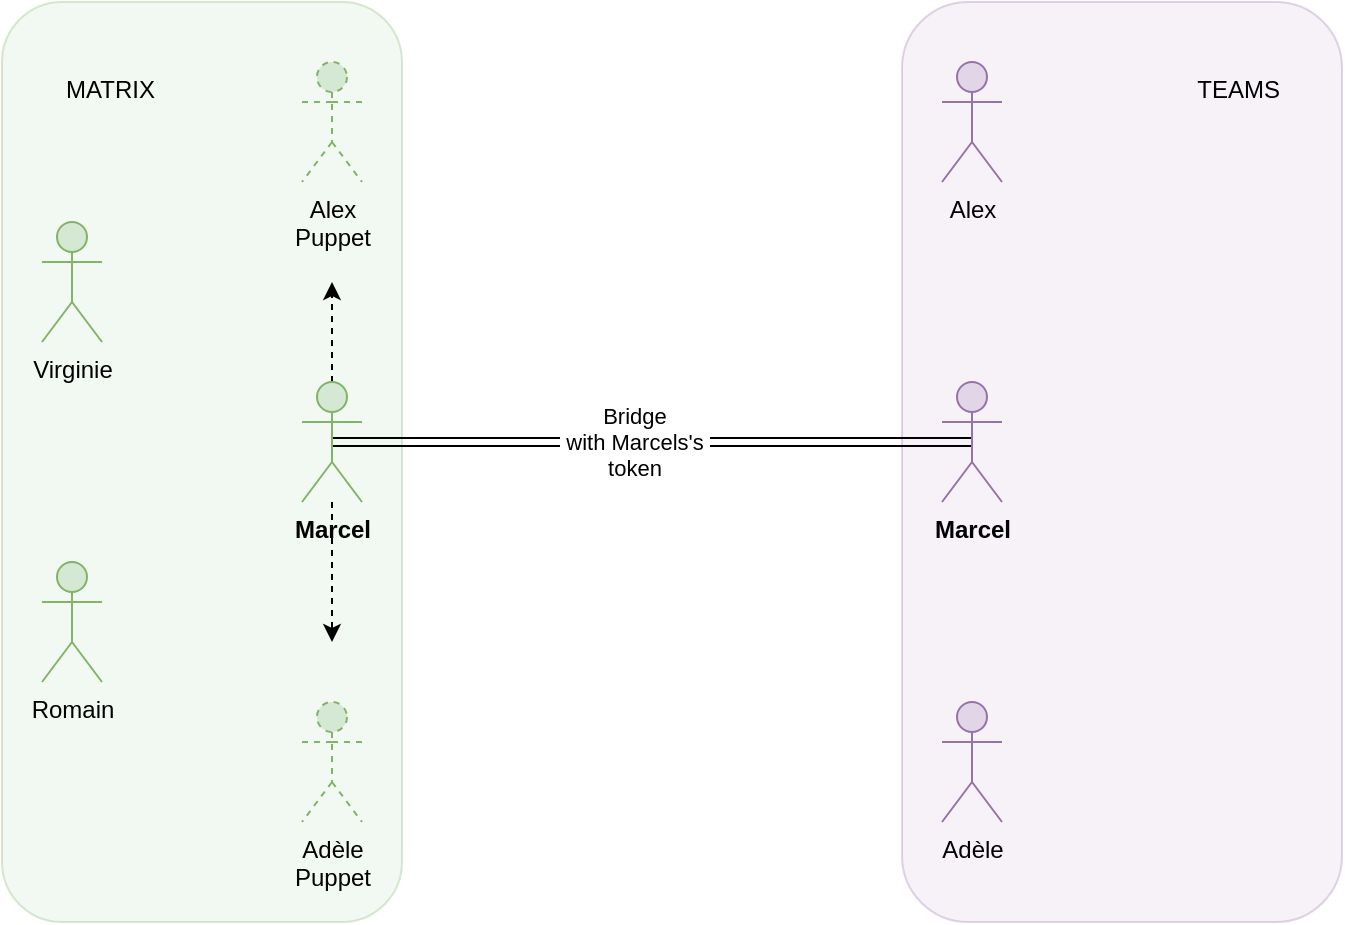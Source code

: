 <mxfile version="21.5.0" type="github">
  <diagram name="Page-1" id="5Jhk13OeAjeZEkBotTxT">
    <mxGraphModel dx="1434" dy="726" grid="1" gridSize="10" guides="1" tooltips="1" connect="1" arrows="1" fold="1" page="1" pageScale="1" pageWidth="827" pageHeight="1169" math="0" shadow="0">
      <root>
        <mxCell id="0" />
        <mxCell id="1" parent="0" />
        <mxCell id="3dXYUPCKLj7_gHWv4Jhe-4" value="TEAMS" style="rounded=1;html=1;fillColor=#e1d5e7;strokeColor=#9673a6;fillStyle=auto;glass=0;opacity=30;spacingRight=30;align=right;spacingTop=30;verticalAlign=top;" vertex="1" parent="1">
          <mxGeometry x="529" y="110" width="220" height="460" as="geometry" />
        </mxCell>
        <mxCell id="3dXYUPCKLj7_gHWv4Jhe-3" value="MATRIX" style="rounded=1;whiteSpace=wrap;html=1;fillColor=#d5e8d4;strokeColor=#82b366;fillStyle=auto;glass=0;opacity=30;spacingLeft=30;align=left;verticalAlign=top;spacingBottom=0;spacingTop=30;" vertex="1" parent="1">
          <mxGeometry x="79" y="110" width="200" height="460" as="geometry" />
        </mxCell>
        <mxCell id="3dXYUPCKLj7_gHWv4Jhe-7" style="edgeStyle=orthogonalEdgeStyle;rounded=0;orthogonalLoop=1;jettySize=auto;html=1;exitX=0.5;exitY=0.5;exitDx=0;exitDy=0;exitPerimeter=0;entryX=0.5;entryY=0.5;entryDx=0;entryDy=0;entryPerimeter=0;shape=link;verticalAlign=middle;labelPosition=center;verticalLabelPosition=middle;align=center;" edge="1" parent="1" source="k5lb1gU79Tcg0jyvRi9l-1" target="k5lb1gU79Tcg0jyvRi9l-7">
          <mxGeometry relative="1" as="geometry" />
        </mxCell>
        <mxCell id="3dXYUPCKLj7_gHWv4Jhe-8" value="Bridge&lt;br&gt;&amp;nbsp;with Marcels&#39;s&amp;nbsp; &lt;br&gt;token" style="edgeLabel;html=1;align=center;verticalAlign=middle;resizable=0;points=[];" vertex="1" connectable="0" parent="3dXYUPCKLj7_gHWv4Jhe-7">
          <mxGeometry x="0.059" relative="1" as="geometry">
            <mxPoint as="offset" />
          </mxGeometry>
        </mxCell>
        <mxCell id="k5lb1gU79Tcg0jyvRi9l-1" value="&lt;div&gt;&lt;b&gt;Marcel&lt;br&gt;&lt;/b&gt;&lt;/div&gt;" style="shape=umlActor;verticalLabelPosition=bottom;verticalAlign=top;html=1;outlineConnect=0;fillColor=#e1d5e7;strokeColor=#9673a6;" parent="1" vertex="1">
          <mxGeometry x="549" y="300" width="30" height="60" as="geometry" />
        </mxCell>
        <mxCell id="k5lb1gU79Tcg0jyvRi9l-2" value="Romain" style="shape=umlActor;verticalLabelPosition=bottom;verticalAlign=top;html=1;outlineConnect=0;fillColor=#d5e8d4;strokeColor=#82b366;" parent="1" vertex="1">
          <mxGeometry x="99" y="390" width="30" height="60" as="geometry" />
        </mxCell>
        <mxCell id="k5lb1gU79Tcg0jyvRi9l-6" value="Adèle" style="shape=umlActor;verticalLabelPosition=bottom;verticalAlign=top;html=1;outlineConnect=0;fillColor=#e1d5e7;strokeColor=#9673a6;" parent="1" vertex="1">
          <mxGeometry x="549" y="460" width="30" height="60" as="geometry" />
        </mxCell>
        <mxCell id="3dXYUPCKLj7_gHWv4Jhe-12" style="edgeStyle=orthogonalEdgeStyle;rounded=0;orthogonalLoop=1;jettySize=auto;html=1;exitX=0.5;exitY=0;exitDx=0;exitDy=0;exitPerimeter=0;dashed=1;" edge="1" parent="1" source="k5lb1gU79Tcg0jyvRi9l-7">
          <mxGeometry relative="1" as="geometry">
            <mxPoint x="244" y="250" as="targetPoint" />
          </mxGeometry>
        </mxCell>
        <mxCell id="3dXYUPCKLj7_gHWv4Jhe-13" style="edgeStyle=orthogonalEdgeStyle;rounded=0;orthogonalLoop=1;jettySize=auto;html=1;dashed=1;" edge="1" parent="1" source="k5lb1gU79Tcg0jyvRi9l-7">
          <mxGeometry relative="1" as="geometry">
            <mxPoint x="244" y="430" as="targetPoint" />
          </mxGeometry>
        </mxCell>
        <mxCell id="k5lb1gU79Tcg0jyvRi9l-7" value="Marcel" style="shape=umlActor;verticalLabelPosition=bottom;verticalAlign=top;html=1;outlineConnect=0;fillColor=#d5e8d4;strokeColor=#82b366;fontStyle=1" parent="1" vertex="1">
          <mxGeometry x="229" y="300" width="30" height="60" as="geometry" />
        </mxCell>
        <mxCell id="k5lb1gU79Tcg0jyvRi9l-8" value="Alex" style="shape=umlActor;verticalLabelPosition=bottom;verticalAlign=top;html=1;outlineConnect=0;fillColor=#e1d5e7;strokeColor=#9673a6;" parent="1" vertex="1">
          <mxGeometry x="549" y="140" width="30" height="60" as="geometry" />
        </mxCell>
        <mxCell id="k5lb1gU79Tcg0jyvRi9l-9" value="Virginie" style="shape=umlActor;verticalLabelPosition=bottom;verticalAlign=top;html=1;outlineConnect=0;fillColor=#d5e8d4;strokeColor=#82b366;" parent="1" vertex="1">
          <mxGeometry x="99" y="220" width="30" height="60" as="geometry" />
        </mxCell>
        <mxCell id="3dXYUPCKLj7_gHWv4Jhe-9" value="Adèle&lt;br&gt;Puppet" style="shape=umlActor;verticalLabelPosition=bottom;verticalAlign=top;html=1;outlineConnect=0;fillColor=#d5e8d4;strokeColor=#82b366;dashed=1;" vertex="1" parent="1">
          <mxGeometry x="229" y="460" width="30" height="60" as="geometry" />
        </mxCell>
        <mxCell id="3dXYUPCKLj7_gHWv4Jhe-11" value="&lt;div&gt;Alex&lt;/div&gt;Puppet" style="shape=umlActor;verticalLabelPosition=bottom;verticalAlign=top;html=1;outlineConnect=0;fillColor=#d5e8d4;strokeColor=#82b366;dashed=1;" vertex="1" parent="1">
          <mxGeometry x="229" y="140" width="30" height="60" as="geometry" />
        </mxCell>
      </root>
    </mxGraphModel>
  </diagram>
</mxfile>
